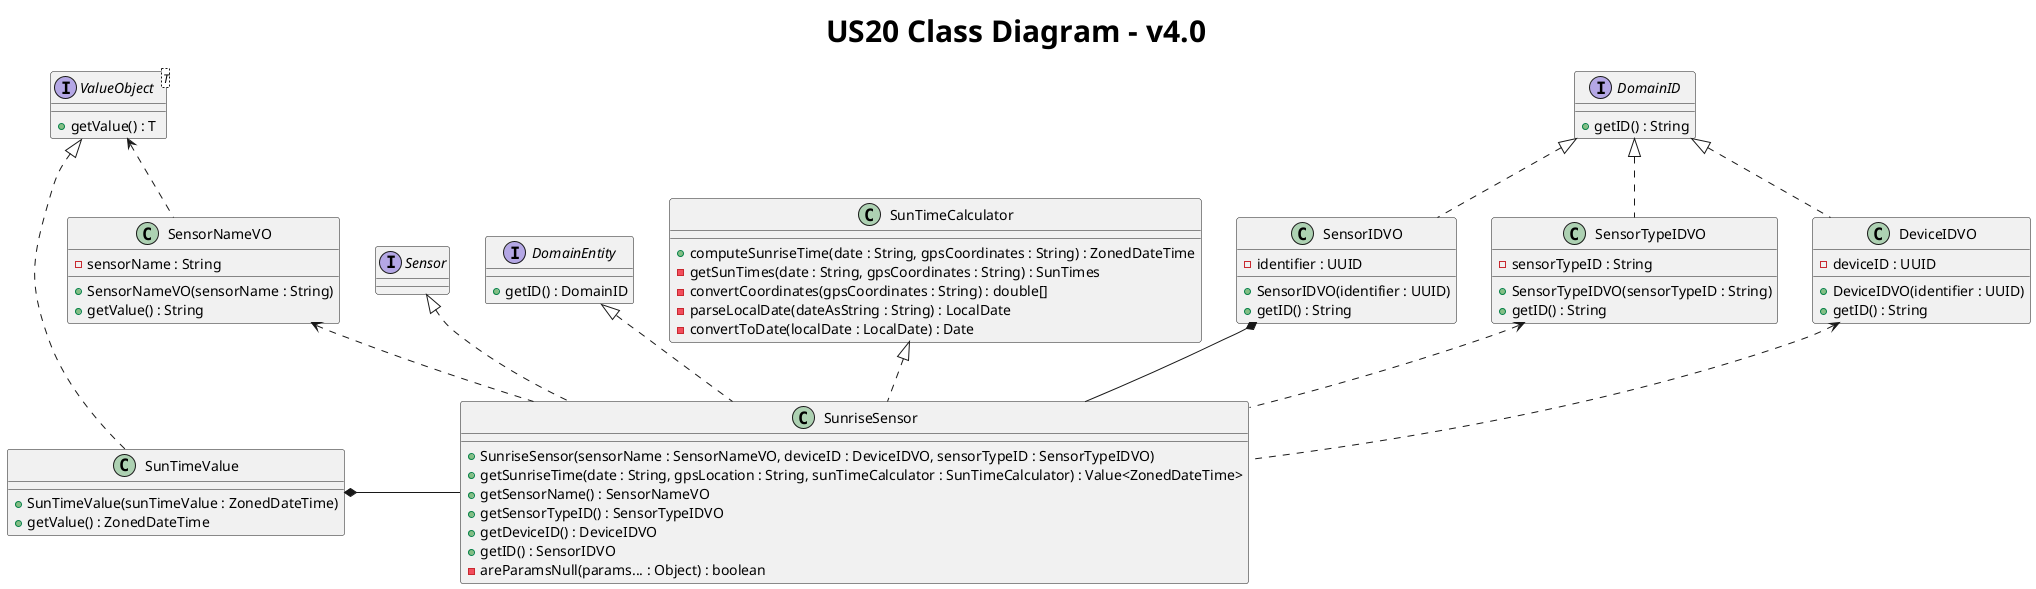 @startuml
title <size: 30> US20 Class Diagram - v4.0


interface Sensor {
}

interface DomainEntity {
    + getID() : DomainID
}

interface DomainID {
    + getID() : String
}

interface ValueObject<T> {
    + getValue() : T
}

class SunriseSensor{
    + SunriseSensor(sensorName : SensorNameVO, deviceID : DeviceIDVO, sensorTypeID : SensorTypeIDVO)
    + getSunriseTime(date : String, gpsLocation : String, sunTimeCalculator : SunTimeCalculator) : Value<ZonedDateTime>
    + getSensorName() : SensorNameVO
    + getSensorTypeID() : SensorTypeIDVO
    + getDeviceID() : DeviceIDVO
    + getID() : SensorIDVO
    - areParamsNull(params... : Object) : boolean
}

class SunTimeValue {
    + SunTimeValue(sunTimeValue : ZonedDateTime)
    + getValue() : ZonedDateTime
}

class SunTimeCalculator {
    + computeSunriseTime(date : String, gpsCoordinates : String) : ZonedDateTime
    - getSunTimes(date : String, gpsCoordinates : String) : SunTimes
    - convertCoordinates(gpsCoordinates : String) : double[]
    - parseLocalDate(dateAsString : String) : LocalDate
    - convertToDate(localDate : LocalDate) : Date
}

class SensorNameVO {
    - sensorName : String
    + SensorNameVO(sensorName : String)
    + getValue() : String
}

class SensorIDVO {
    - identifier : UUID
    + SensorIDVO(identifier : UUID)
    + getID() : String
}

class SensorTypeIDVO {
    - sensorTypeID : String
    + SensorTypeIDVO(sensorTypeID : String)
    + getID() : String
}

class DeviceIDVO {
    - deviceID : UUID
    + DeviceIDVO(identifier : UUID)
    + getID() : String
}

DomainEntity <|.. SunriseSensor
Sensor <|.. SunriseSensor
SunTimeCalculator <|.. SunriseSensor

SensorNameVO <.. SunriseSensor
SensorIDVO *-- SunriseSensor
SunTimeValue *--right SunriseSensor
SensorTypeIDVO <.. SunriseSensor
DeviceIDVO <.. SunriseSensor

ValueObject <.. SensorNameVO
DomainID <|.. SensorIDVO
DomainID <|.. SensorTypeIDVO
DomainID <|.. DeviceIDVO

ValueObject <|.. SunTimeValue

@enduml
